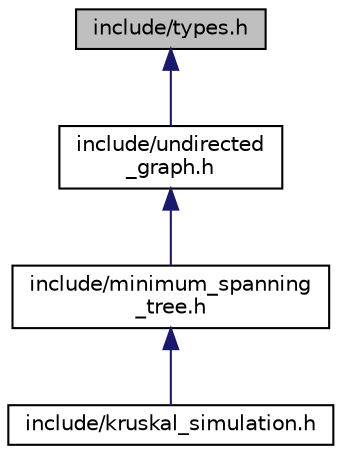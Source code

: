 digraph "include/types.h"
{
 // LATEX_PDF_SIZE
  edge [fontname="Helvetica",fontsize="10",labelfontname="Helvetica",labelfontsize="10"];
  node [fontname="Helvetica",fontsize="10",shape=record];
  Node1 [label="include/types.h",height=0.2,width=0.4,color="black", fillcolor="grey75", style="filled", fontcolor="black",tooltip="Basetypes for this project."];
  Node1 -> Node2 [dir="back",color="midnightblue",fontsize="10",style="solid",fontname="Helvetica"];
  Node2 [label="include/undirected\l_graph.h",height=0.2,width=0.4,color="black", fillcolor="white", style="filled",URL="$undirected__graph_8h.html",tooltip="Undirected graph class declarations."];
  Node2 -> Node3 [dir="back",color="midnightblue",fontsize="10",style="solid",fontname="Helvetica"];
  Node3 [label="include/minimum_spanning\l_tree.h",height=0.2,width=0.4,color="black", fillcolor="white", style="filled",URL="$minimum__spanning__tree_8h.html",tooltip="Minimum Spanning Tree class declarations."];
  Node3 -> Node4 [dir="back",color="midnightblue",fontsize="10",style="solid",fontname="Helvetica"];
  Node4 [label="include/kruskal_simulation.h",height=0.2,width=0.4,color="black", fillcolor="white", style="filled",URL="$kruskal__simulation_8h.html",tooltip="kruskal simulation class declarations"];
}
